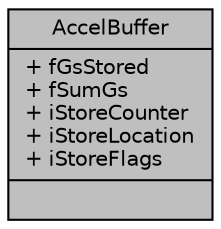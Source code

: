digraph "AccelBuffer"
{
  edge [fontname="Helvetica",fontsize="10",labelfontname="Helvetica",labelfontsize="10"];
  node [fontname="Helvetica",fontsize="10",shape=record];
  Node1 [label="{AccelBuffer\n|+ fGsStored\l+ fSumGs\l+ iStoreCounter\l+ iStoreLocation\l+ iStoreFlags\l|}",height=0.2,width=0.4,color="black", fillcolor="grey75", style="filled", fontcolor="black"];
}
